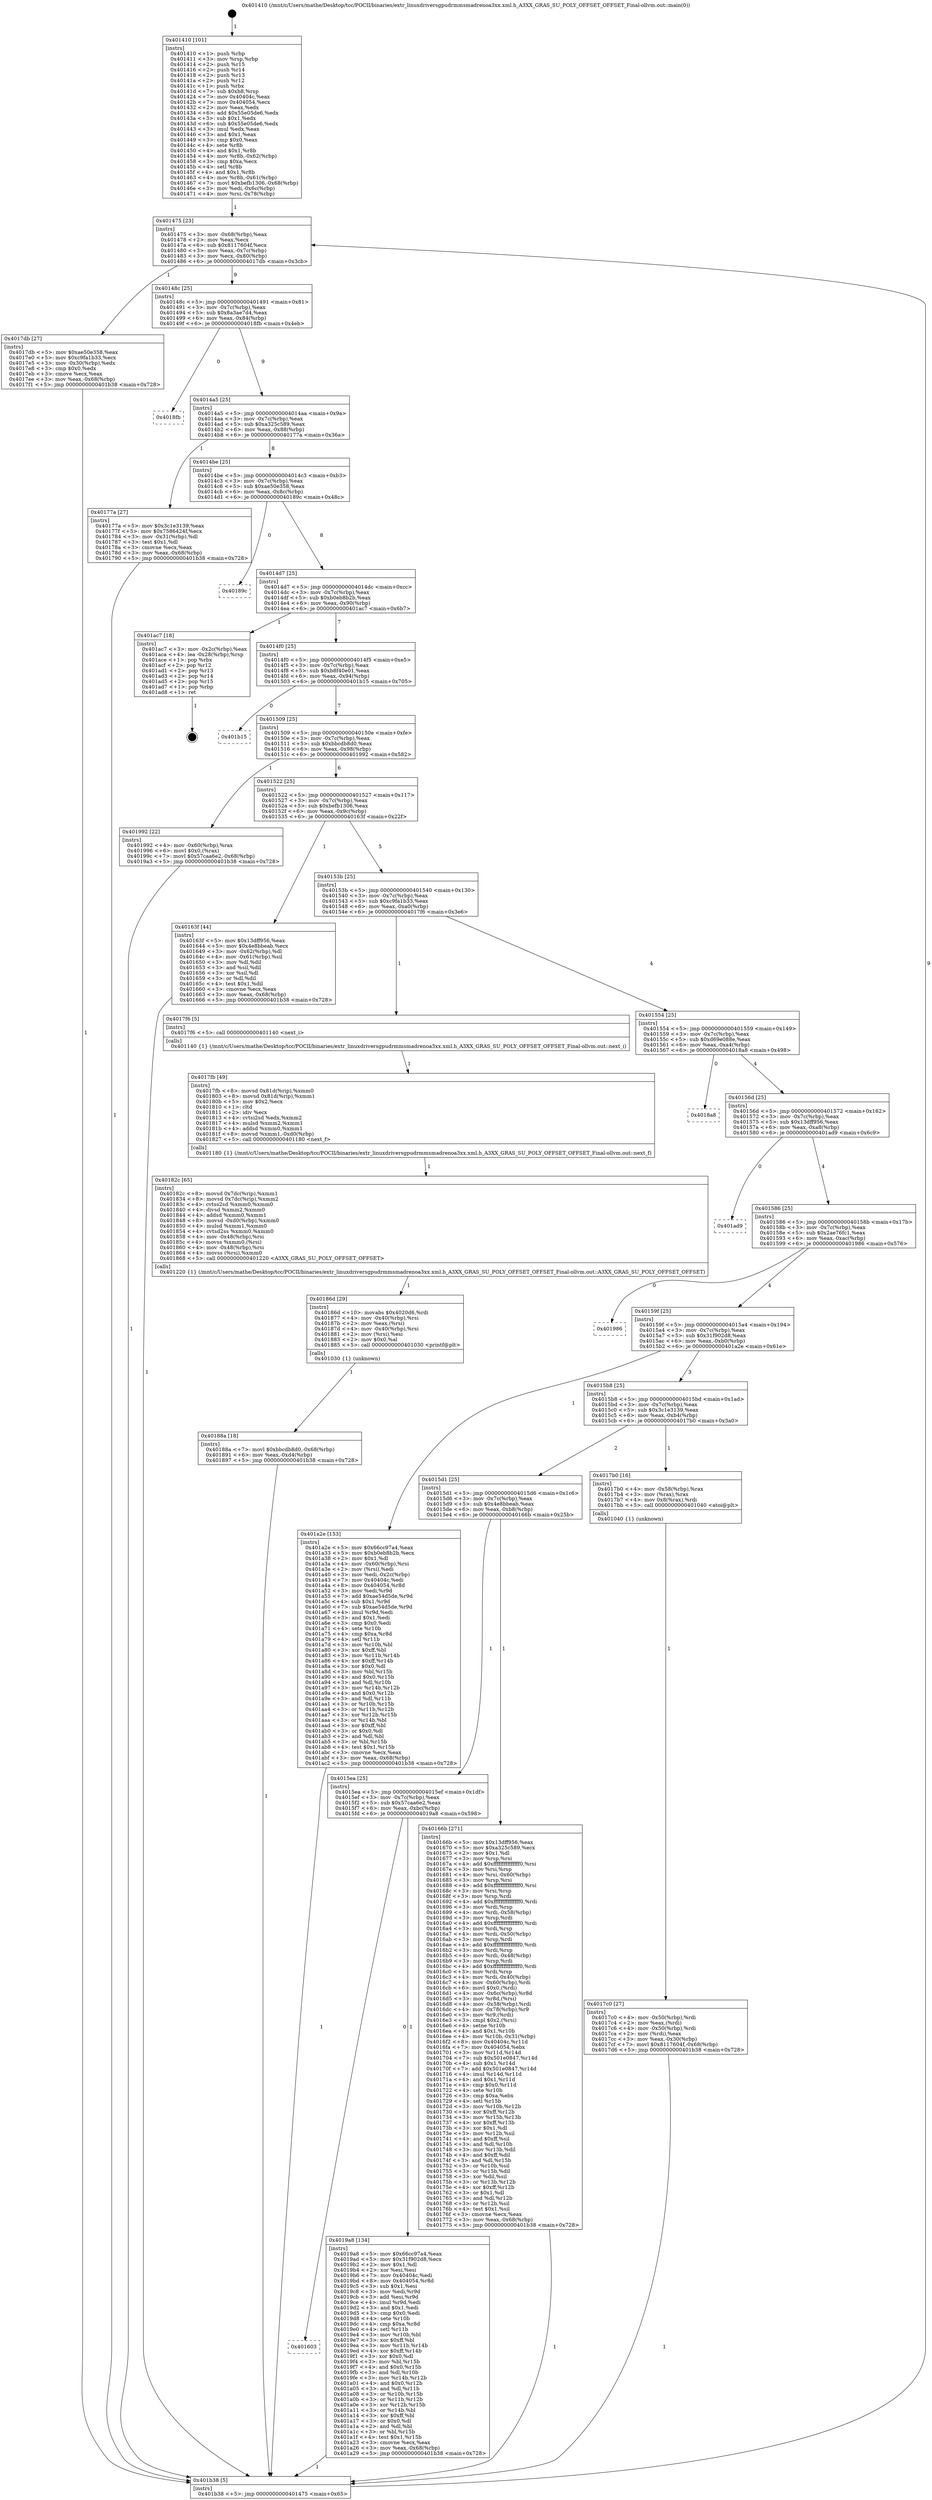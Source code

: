 digraph "0x401410" {
  label = "0x401410 (/mnt/c/Users/mathe/Desktop/tcc/POCII/binaries/extr_linuxdriversgpudrmmsmadrenoa3xx.xml.h_A3XX_GRAS_SU_POLY_OFFSET_OFFSET_Final-ollvm.out::main(0))"
  labelloc = "t"
  node[shape=record]

  Entry [label="",width=0.3,height=0.3,shape=circle,fillcolor=black,style=filled]
  "0x401475" [label="{
     0x401475 [23]\l
     | [instrs]\l
     &nbsp;&nbsp;0x401475 \<+3\>: mov -0x68(%rbp),%eax\l
     &nbsp;&nbsp;0x401478 \<+2\>: mov %eax,%ecx\l
     &nbsp;&nbsp;0x40147a \<+6\>: sub $0x8117604f,%ecx\l
     &nbsp;&nbsp;0x401480 \<+3\>: mov %eax,-0x7c(%rbp)\l
     &nbsp;&nbsp;0x401483 \<+3\>: mov %ecx,-0x80(%rbp)\l
     &nbsp;&nbsp;0x401486 \<+6\>: je 00000000004017db \<main+0x3cb\>\l
  }"]
  "0x4017db" [label="{
     0x4017db [27]\l
     | [instrs]\l
     &nbsp;&nbsp;0x4017db \<+5\>: mov $0xae50e358,%eax\l
     &nbsp;&nbsp;0x4017e0 \<+5\>: mov $0xc9fa1b33,%ecx\l
     &nbsp;&nbsp;0x4017e5 \<+3\>: mov -0x30(%rbp),%edx\l
     &nbsp;&nbsp;0x4017e8 \<+3\>: cmp $0x0,%edx\l
     &nbsp;&nbsp;0x4017eb \<+3\>: cmove %ecx,%eax\l
     &nbsp;&nbsp;0x4017ee \<+3\>: mov %eax,-0x68(%rbp)\l
     &nbsp;&nbsp;0x4017f1 \<+5\>: jmp 0000000000401b38 \<main+0x728\>\l
  }"]
  "0x40148c" [label="{
     0x40148c [25]\l
     | [instrs]\l
     &nbsp;&nbsp;0x40148c \<+5\>: jmp 0000000000401491 \<main+0x81\>\l
     &nbsp;&nbsp;0x401491 \<+3\>: mov -0x7c(%rbp),%eax\l
     &nbsp;&nbsp;0x401494 \<+5\>: sub $0x8a3ae7d4,%eax\l
     &nbsp;&nbsp;0x401499 \<+6\>: mov %eax,-0x84(%rbp)\l
     &nbsp;&nbsp;0x40149f \<+6\>: je 00000000004018fb \<main+0x4eb\>\l
  }"]
  Exit [label="",width=0.3,height=0.3,shape=circle,fillcolor=black,style=filled,peripheries=2]
  "0x4018fb" [label="{
     0x4018fb\l
  }", style=dashed]
  "0x4014a5" [label="{
     0x4014a5 [25]\l
     | [instrs]\l
     &nbsp;&nbsp;0x4014a5 \<+5\>: jmp 00000000004014aa \<main+0x9a\>\l
     &nbsp;&nbsp;0x4014aa \<+3\>: mov -0x7c(%rbp),%eax\l
     &nbsp;&nbsp;0x4014ad \<+5\>: sub $0xa325c589,%eax\l
     &nbsp;&nbsp;0x4014b2 \<+6\>: mov %eax,-0x88(%rbp)\l
     &nbsp;&nbsp;0x4014b8 \<+6\>: je 000000000040177a \<main+0x36a\>\l
  }"]
  "0x401603" [label="{
     0x401603\l
  }", style=dashed]
  "0x40177a" [label="{
     0x40177a [27]\l
     | [instrs]\l
     &nbsp;&nbsp;0x40177a \<+5\>: mov $0x3c1e3139,%eax\l
     &nbsp;&nbsp;0x40177f \<+5\>: mov $0x7586424f,%ecx\l
     &nbsp;&nbsp;0x401784 \<+3\>: mov -0x31(%rbp),%dl\l
     &nbsp;&nbsp;0x401787 \<+3\>: test $0x1,%dl\l
     &nbsp;&nbsp;0x40178a \<+3\>: cmovne %ecx,%eax\l
     &nbsp;&nbsp;0x40178d \<+3\>: mov %eax,-0x68(%rbp)\l
     &nbsp;&nbsp;0x401790 \<+5\>: jmp 0000000000401b38 \<main+0x728\>\l
  }"]
  "0x4014be" [label="{
     0x4014be [25]\l
     | [instrs]\l
     &nbsp;&nbsp;0x4014be \<+5\>: jmp 00000000004014c3 \<main+0xb3\>\l
     &nbsp;&nbsp;0x4014c3 \<+3\>: mov -0x7c(%rbp),%eax\l
     &nbsp;&nbsp;0x4014c6 \<+5\>: sub $0xae50e358,%eax\l
     &nbsp;&nbsp;0x4014cb \<+6\>: mov %eax,-0x8c(%rbp)\l
     &nbsp;&nbsp;0x4014d1 \<+6\>: je 000000000040189c \<main+0x48c\>\l
  }"]
  "0x4019a8" [label="{
     0x4019a8 [134]\l
     | [instrs]\l
     &nbsp;&nbsp;0x4019a8 \<+5\>: mov $0x66cc97a4,%eax\l
     &nbsp;&nbsp;0x4019ad \<+5\>: mov $0x31f902d8,%ecx\l
     &nbsp;&nbsp;0x4019b2 \<+2\>: mov $0x1,%dl\l
     &nbsp;&nbsp;0x4019b4 \<+2\>: xor %esi,%esi\l
     &nbsp;&nbsp;0x4019b6 \<+7\>: mov 0x40404c,%edi\l
     &nbsp;&nbsp;0x4019bd \<+8\>: mov 0x404054,%r8d\l
     &nbsp;&nbsp;0x4019c5 \<+3\>: sub $0x1,%esi\l
     &nbsp;&nbsp;0x4019c8 \<+3\>: mov %edi,%r9d\l
     &nbsp;&nbsp;0x4019cb \<+3\>: add %esi,%r9d\l
     &nbsp;&nbsp;0x4019ce \<+4\>: imul %r9d,%edi\l
     &nbsp;&nbsp;0x4019d2 \<+3\>: and $0x1,%edi\l
     &nbsp;&nbsp;0x4019d5 \<+3\>: cmp $0x0,%edi\l
     &nbsp;&nbsp;0x4019d8 \<+4\>: sete %r10b\l
     &nbsp;&nbsp;0x4019dc \<+4\>: cmp $0xa,%r8d\l
     &nbsp;&nbsp;0x4019e0 \<+4\>: setl %r11b\l
     &nbsp;&nbsp;0x4019e4 \<+3\>: mov %r10b,%bl\l
     &nbsp;&nbsp;0x4019e7 \<+3\>: xor $0xff,%bl\l
     &nbsp;&nbsp;0x4019ea \<+3\>: mov %r11b,%r14b\l
     &nbsp;&nbsp;0x4019ed \<+4\>: xor $0xff,%r14b\l
     &nbsp;&nbsp;0x4019f1 \<+3\>: xor $0x0,%dl\l
     &nbsp;&nbsp;0x4019f4 \<+3\>: mov %bl,%r15b\l
     &nbsp;&nbsp;0x4019f7 \<+4\>: and $0x0,%r15b\l
     &nbsp;&nbsp;0x4019fb \<+3\>: and %dl,%r10b\l
     &nbsp;&nbsp;0x4019fe \<+3\>: mov %r14b,%r12b\l
     &nbsp;&nbsp;0x401a01 \<+4\>: and $0x0,%r12b\l
     &nbsp;&nbsp;0x401a05 \<+3\>: and %dl,%r11b\l
     &nbsp;&nbsp;0x401a08 \<+3\>: or %r10b,%r15b\l
     &nbsp;&nbsp;0x401a0b \<+3\>: or %r11b,%r12b\l
     &nbsp;&nbsp;0x401a0e \<+3\>: xor %r12b,%r15b\l
     &nbsp;&nbsp;0x401a11 \<+3\>: or %r14b,%bl\l
     &nbsp;&nbsp;0x401a14 \<+3\>: xor $0xff,%bl\l
     &nbsp;&nbsp;0x401a17 \<+3\>: or $0x0,%dl\l
     &nbsp;&nbsp;0x401a1a \<+2\>: and %dl,%bl\l
     &nbsp;&nbsp;0x401a1c \<+3\>: or %bl,%r15b\l
     &nbsp;&nbsp;0x401a1f \<+4\>: test $0x1,%r15b\l
     &nbsp;&nbsp;0x401a23 \<+3\>: cmovne %ecx,%eax\l
     &nbsp;&nbsp;0x401a26 \<+3\>: mov %eax,-0x68(%rbp)\l
     &nbsp;&nbsp;0x401a29 \<+5\>: jmp 0000000000401b38 \<main+0x728\>\l
  }"]
  "0x40189c" [label="{
     0x40189c\l
  }", style=dashed]
  "0x4014d7" [label="{
     0x4014d7 [25]\l
     | [instrs]\l
     &nbsp;&nbsp;0x4014d7 \<+5\>: jmp 00000000004014dc \<main+0xcc\>\l
     &nbsp;&nbsp;0x4014dc \<+3\>: mov -0x7c(%rbp),%eax\l
     &nbsp;&nbsp;0x4014df \<+5\>: sub $0xb0eb8b2b,%eax\l
     &nbsp;&nbsp;0x4014e4 \<+6\>: mov %eax,-0x90(%rbp)\l
     &nbsp;&nbsp;0x4014ea \<+6\>: je 0000000000401ac7 \<main+0x6b7\>\l
  }"]
  "0x40188a" [label="{
     0x40188a [18]\l
     | [instrs]\l
     &nbsp;&nbsp;0x40188a \<+7\>: movl $0xbbcdb8d0,-0x68(%rbp)\l
     &nbsp;&nbsp;0x401891 \<+6\>: mov %eax,-0xd4(%rbp)\l
     &nbsp;&nbsp;0x401897 \<+5\>: jmp 0000000000401b38 \<main+0x728\>\l
  }"]
  "0x401ac7" [label="{
     0x401ac7 [18]\l
     | [instrs]\l
     &nbsp;&nbsp;0x401ac7 \<+3\>: mov -0x2c(%rbp),%eax\l
     &nbsp;&nbsp;0x401aca \<+4\>: lea -0x28(%rbp),%rsp\l
     &nbsp;&nbsp;0x401ace \<+1\>: pop %rbx\l
     &nbsp;&nbsp;0x401acf \<+2\>: pop %r12\l
     &nbsp;&nbsp;0x401ad1 \<+2\>: pop %r13\l
     &nbsp;&nbsp;0x401ad3 \<+2\>: pop %r14\l
     &nbsp;&nbsp;0x401ad5 \<+2\>: pop %r15\l
     &nbsp;&nbsp;0x401ad7 \<+1\>: pop %rbp\l
     &nbsp;&nbsp;0x401ad8 \<+1\>: ret\l
  }"]
  "0x4014f0" [label="{
     0x4014f0 [25]\l
     | [instrs]\l
     &nbsp;&nbsp;0x4014f0 \<+5\>: jmp 00000000004014f5 \<main+0xe5\>\l
     &nbsp;&nbsp;0x4014f5 \<+3\>: mov -0x7c(%rbp),%eax\l
     &nbsp;&nbsp;0x4014f8 \<+5\>: sub $0xb8f40e01,%eax\l
     &nbsp;&nbsp;0x4014fd \<+6\>: mov %eax,-0x94(%rbp)\l
     &nbsp;&nbsp;0x401503 \<+6\>: je 0000000000401b15 \<main+0x705\>\l
  }"]
  "0x40186d" [label="{
     0x40186d [29]\l
     | [instrs]\l
     &nbsp;&nbsp;0x40186d \<+10\>: movabs $0x4020d6,%rdi\l
     &nbsp;&nbsp;0x401877 \<+4\>: mov -0x40(%rbp),%rsi\l
     &nbsp;&nbsp;0x40187b \<+2\>: mov %eax,(%rsi)\l
     &nbsp;&nbsp;0x40187d \<+4\>: mov -0x40(%rbp),%rsi\l
     &nbsp;&nbsp;0x401881 \<+2\>: mov (%rsi),%esi\l
     &nbsp;&nbsp;0x401883 \<+2\>: mov $0x0,%al\l
     &nbsp;&nbsp;0x401885 \<+5\>: call 0000000000401030 \<printf@plt\>\l
     | [calls]\l
     &nbsp;&nbsp;0x401030 \{1\} (unknown)\l
  }"]
  "0x401b15" [label="{
     0x401b15\l
  }", style=dashed]
  "0x401509" [label="{
     0x401509 [25]\l
     | [instrs]\l
     &nbsp;&nbsp;0x401509 \<+5\>: jmp 000000000040150e \<main+0xfe\>\l
     &nbsp;&nbsp;0x40150e \<+3\>: mov -0x7c(%rbp),%eax\l
     &nbsp;&nbsp;0x401511 \<+5\>: sub $0xbbcdb8d0,%eax\l
     &nbsp;&nbsp;0x401516 \<+6\>: mov %eax,-0x98(%rbp)\l
     &nbsp;&nbsp;0x40151c \<+6\>: je 0000000000401992 \<main+0x582\>\l
  }"]
  "0x40182c" [label="{
     0x40182c [65]\l
     | [instrs]\l
     &nbsp;&nbsp;0x40182c \<+8\>: movsd 0x7dc(%rip),%xmm1\l
     &nbsp;&nbsp;0x401834 \<+8\>: movsd 0x7dc(%rip),%xmm2\l
     &nbsp;&nbsp;0x40183c \<+4\>: cvtss2sd %xmm0,%xmm0\l
     &nbsp;&nbsp;0x401840 \<+4\>: divsd %xmm2,%xmm0\l
     &nbsp;&nbsp;0x401844 \<+4\>: addsd %xmm0,%xmm1\l
     &nbsp;&nbsp;0x401848 \<+8\>: movsd -0xd0(%rbp),%xmm0\l
     &nbsp;&nbsp;0x401850 \<+4\>: mulsd %xmm1,%xmm0\l
     &nbsp;&nbsp;0x401854 \<+4\>: cvtsd2ss %xmm0,%xmm0\l
     &nbsp;&nbsp;0x401858 \<+4\>: mov -0x48(%rbp),%rsi\l
     &nbsp;&nbsp;0x40185c \<+4\>: movss %xmm0,(%rsi)\l
     &nbsp;&nbsp;0x401860 \<+4\>: mov -0x48(%rbp),%rsi\l
     &nbsp;&nbsp;0x401864 \<+4\>: movss (%rsi),%xmm0\l
     &nbsp;&nbsp;0x401868 \<+5\>: call 0000000000401220 \<A3XX_GRAS_SU_POLY_OFFSET_OFFSET\>\l
     | [calls]\l
     &nbsp;&nbsp;0x401220 \{1\} (/mnt/c/Users/mathe/Desktop/tcc/POCII/binaries/extr_linuxdriversgpudrmmsmadrenoa3xx.xml.h_A3XX_GRAS_SU_POLY_OFFSET_OFFSET_Final-ollvm.out::A3XX_GRAS_SU_POLY_OFFSET_OFFSET)\l
  }"]
  "0x401992" [label="{
     0x401992 [22]\l
     | [instrs]\l
     &nbsp;&nbsp;0x401992 \<+4\>: mov -0x60(%rbp),%rax\l
     &nbsp;&nbsp;0x401996 \<+6\>: movl $0x0,(%rax)\l
     &nbsp;&nbsp;0x40199c \<+7\>: movl $0x57caa6e2,-0x68(%rbp)\l
     &nbsp;&nbsp;0x4019a3 \<+5\>: jmp 0000000000401b38 \<main+0x728\>\l
  }"]
  "0x401522" [label="{
     0x401522 [25]\l
     | [instrs]\l
     &nbsp;&nbsp;0x401522 \<+5\>: jmp 0000000000401527 \<main+0x117\>\l
     &nbsp;&nbsp;0x401527 \<+3\>: mov -0x7c(%rbp),%eax\l
     &nbsp;&nbsp;0x40152a \<+5\>: sub $0xbefb1306,%eax\l
     &nbsp;&nbsp;0x40152f \<+6\>: mov %eax,-0x9c(%rbp)\l
     &nbsp;&nbsp;0x401535 \<+6\>: je 000000000040163f \<main+0x22f\>\l
  }"]
  "0x4017fb" [label="{
     0x4017fb [49]\l
     | [instrs]\l
     &nbsp;&nbsp;0x4017fb \<+8\>: movsd 0x81d(%rip),%xmm0\l
     &nbsp;&nbsp;0x401803 \<+8\>: movsd 0x81d(%rip),%xmm1\l
     &nbsp;&nbsp;0x40180b \<+5\>: mov $0x2,%ecx\l
     &nbsp;&nbsp;0x401810 \<+1\>: cltd\l
     &nbsp;&nbsp;0x401811 \<+2\>: idiv %ecx\l
     &nbsp;&nbsp;0x401813 \<+4\>: cvtsi2sd %edx,%xmm2\l
     &nbsp;&nbsp;0x401817 \<+4\>: mulsd %xmm2,%xmm1\l
     &nbsp;&nbsp;0x40181b \<+4\>: addsd %xmm0,%xmm1\l
     &nbsp;&nbsp;0x40181f \<+8\>: movsd %xmm1,-0xd0(%rbp)\l
     &nbsp;&nbsp;0x401827 \<+5\>: call 0000000000401180 \<next_f\>\l
     | [calls]\l
     &nbsp;&nbsp;0x401180 \{1\} (/mnt/c/Users/mathe/Desktop/tcc/POCII/binaries/extr_linuxdriversgpudrmmsmadrenoa3xx.xml.h_A3XX_GRAS_SU_POLY_OFFSET_OFFSET_Final-ollvm.out::next_f)\l
  }"]
  "0x40163f" [label="{
     0x40163f [44]\l
     | [instrs]\l
     &nbsp;&nbsp;0x40163f \<+5\>: mov $0x13dff956,%eax\l
     &nbsp;&nbsp;0x401644 \<+5\>: mov $0x4e8bbeab,%ecx\l
     &nbsp;&nbsp;0x401649 \<+3\>: mov -0x62(%rbp),%dl\l
     &nbsp;&nbsp;0x40164c \<+4\>: mov -0x61(%rbp),%sil\l
     &nbsp;&nbsp;0x401650 \<+3\>: mov %dl,%dil\l
     &nbsp;&nbsp;0x401653 \<+3\>: and %sil,%dil\l
     &nbsp;&nbsp;0x401656 \<+3\>: xor %sil,%dl\l
     &nbsp;&nbsp;0x401659 \<+3\>: or %dl,%dil\l
     &nbsp;&nbsp;0x40165c \<+4\>: test $0x1,%dil\l
     &nbsp;&nbsp;0x401660 \<+3\>: cmovne %ecx,%eax\l
     &nbsp;&nbsp;0x401663 \<+3\>: mov %eax,-0x68(%rbp)\l
     &nbsp;&nbsp;0x401666 \<+5\>: jmp 0000000000401b38 \<main+0x728\>\l
  }"]
  "0x40153b" [label="{
     0x40153b [25]\l
     | [instrs]\l
     &nbsp;&nbsp;0x40153b \<+5\>: jmp 0000000000401540 \<main+0x130\>\l
     &nbsp;&nbsp;0x401540 \<+3\>: mov -0x7c(%rbp),%eax\l
     &nbsp;&nbsp;0x401543 \<+5\>: sub $0xc9fa1b33,%eax\l
     &nbsp;&nbsp;0x401548 \<+6\>: mov %eax,-0xa0(%rbp)\l
     &nbsp;&nbsp;0x40154e \<+6\>: je 00000000004017f6 \<main+0x3e6\>\l
  }"]
  "0x401b38" [label="{
     0x401b38 [5]\l
     | [instrs]\l
     &nbsp;&nbsp;0x401b38 \<+5\>: jmp 0000000000401475 \<main+0x65\>\l
  }"]
  "0x401410" [label="{
     0x401410 [101]\l
     | [instrs]\l
     &nbsp;&nbsp;0x401410 \<+1\>: push %rbp\l
     &nbsp;&nbsp;0x401411 \<+3\>: mov %rsp,%rbp\l
     &nbsp;&nbsp;0x401414 \<+2\>: push %r15\l
     &nbsp;&nbsp;0x401416 \<+2\>: push %r14\l
     &nbsp;&nbsp;0x401418 \<+2\>: push %r13\l
     &nbsp;&nbsp;0x40141a \<+2\>: push %r12\l
     &nbsp;&nbsp;0x40141c \<+1\>: push %rbx\l
     &nbsp;&nbsp;0x40141d \<+7\>: sub $0xb8,%rsp\l
     &nbsp;&nbsp;0x401424 \<+7\>: mov 0x40404c,%eax\l
     &nbsp;&nbsp;0x40142b \<+7\>: mov 0x404054,%ecx\l
     &nbsp;&nbsp;0x401432 \<+2\>: mov %eax,%edx\l
     &nbsp;&nbsp;0x401434 \<+6\>: add $0x55e05de6,%edx\l
     &nbsp;&nbsp;0x40143a \<+3\>: sub $0x1,%edx\l
     &nbsp;&nbsp;0x40143d \<+6\>: sub $0x55e05de6,%edx\l
     &nbsp;&nbsp;0x401443 \<+3\>: imul %edx,%eax\l
     &nbsp;&nbsp;0x401446 \<+3\>: and $0x1,%eax\l
     &nbsp;&nbsp;0x401449 \<+3\>: cmp $0x0,%eax\l
     &nbsp;&nbsp;0x40144c \<+4\>: sete %r8b\l
     &nbsp;&nbsp;0x401450 \<+4\>: and $0x1,%r8b\l
     &nbsp;&nbsp;0x401454 \<+4\>: mov %r8b,-0x62(%rbp)\l
     &nbsp;&nbsp;0x401458 \<+3\>: cmp $0xa,%ecx\l
     &nbsp;&nbsp;0x40145b \<+4\>: setl %r8b\l
     &nbsp;&nbsp;0x40145f \<+4\>: and $0x1,%r8b\l
     &nbsp;&nbsp;0x401463 \<+4\>: mov %r8b,-0x61(%rbp)\l
     &nbsp;&nbsp;0x401467 \<+7\>: movl $0xbefb1306,-0x68(%rbp)\l
     &nbsp;&nbsp;0x40146e \<+3\>: mov %edi,-0x6c(%rbp)\l
     &nbsp;&nbsp;0x401471 \<+4\>: mov %rsi,-0x78(%rbp)\l
  }"]
  "0x4017c0" [label="{
     0x4017c0 [27]\l
     | [instrs]\l
     &nbsp;&nbsp;0x4017c0 \<+4\>: mov -0x50(%rbp),%rdi\l
     &nbsp;&nbsp;0x4017c4 \<+2\>: mov %eax,(%rdi)\l
     &nbsp;&nbsp;0x4017c6 \<+4\>: mov -0x50(%rbp),%rdi\l
     &nbsp;&nbsp;0x4017ca \<+2\>: mov (%rdi),%eax\l
     &nbsp;&nbsp;0x4017cc \<+3\>: mov %eax,-0x30(%rbp)\l
     &nbsp;&nbsp;0x4017cf \<+7\>: movl $0x8117604f,-0x68(%rbp)\l
     &nbsp;&nbsp;0x4017d6 \<+5\>: jmp 0000000000401b38 \<main+0x728\>\l
  }"]
  "0x4017f6" [label="{
     0x4017f6 [5]\l
     | [instrs]\l
     &nbsp;&nbsp;0x4017f6 \<+5\>: call 0000000000401140 \<next_i\>\l
     | [calls]\l
     &nbsp;&nbsp;0x401140 \{1\} (/mnt/c/Users/mathe/Desktop/tcc/POCII/binaries/extr_linuxdriversgpudrmmsmadrenoa3xx.xml.h_A3XX_GRAS_SU_POLY_OFFSET_OFFSET_Final-ollvm.out::next_i)\l
  }"]
  "0x401554" [label="{
     0x401554 [25]\l
     | [instrs]\l
     &nbsp;&nbsp;0x401554 \<+5\>: jmp 0000000000401559 \<main+0x149\>\l
     &nbsp;&nbsp;0x401559 \<+3\>: mov -0x7c(%rbp),%eax\l
     &nbsp;&nbsp;0x40155c \<+5\>: sub $0xd69e088e,%eax\l
     &nbsp;&nbsp;0x401561 \<+6\>: mov %eax,-0xa4(%rbp)\l
     &nbsp;&nbsp;0x401567 \<+6\>: je 00000000004018a8 \<main+0x498\>\l
  }"]
  "0x4015ea" [label="{
     0x4015ea [25]\l
     | [instrs]\l
     &nbsp;&nbsp;0x4015ea \<+5\>: jmp 00000000004015ef \<main+0x1df\>\l
     &nbsp;&nbsp;0x4015ef \<+3\>: mov -0x7c(%rbp),%eax\l
     &nbsp;&nbsp;0x4015f2 \<+5\>: sub $0x57caa6e2,%eax\l
     &nbsp;&nbsp;0x4015f7 \<+6\>: mov %eax,-0xbc(%rbp)\l
     &nbsp;&nbsp;0x4015fd \<+6\>: je 00000000004019a8 \<main+0x598\>\l
  }"]
  "0x4018a8" [label="{
     0x4018a8\l
  }", style=dashed]
  "0x40156d" [label="{
     0x40156d [25]\l
     | [instrs]\l
     &nbsp;&nbsp;0x40156d \<+5\>: jmp 0000000000401572 \<main+0x162\>\l
     &nbsp;&nbsp;0x401572 \<+3\>: mov -0x7c(%rbp),%eax\l
     &nbsp;&nbsp;0x401575 \<+5\>: sub $0x13dff956,%eax\l
     &nbsp;&nbsp;0x40157a \<+6\>: mov %eax,-0xa8(%rbp)\l
     &nbsp;&nbsp;0x401580 \<+6\>: je 0000000000401ad9 \<main+0x6c9\>\l
  }"]
  "0x40166b" [label="{
     0x40166b [271]\l
     | [instrs]\l
     &nbsp;&nbsp;0x40166b \<+5\>: mov $0x13dff956,%eax\l
     &nbsp;&nbsp;0x401670 \<+5\>: mov $0xa325c589,%ecx\l
     &nbsp;&nbsp;0x401675 \<+2\>: mov $0x1,%dl\l
     &nbsp;&nbsp;0x401677 \<+3\>: mov %rsp,%rsi\l
     &nbsp;&nbsp;0x40167a \<+4\>: add $0xfffffffffffffff0,%rsi\l
     &nbsp;&nbsp;0x40167e \<+3\>: mov %rsi,%rsp\l
     &nbsp;&nbsp;0x401681 \<+4\>: mov %rsi,-0x60(%rbp)\l
     &nbsp;&nbsp;0x401685 \<+3\>: mov %rsp,%rsi\l
     &nbsp;&nbsp;0x401688 \<+4\>: add $0xfffffffffffffff0,%rsi\l
     &nbsp;&nbsp;0x40168c \<+3\>: mov %rsi,%rsp\l
     &nbsp;&nbsp;0x40168f \<+3\>: mov %rsp,%rdi\l
     &nbsp;&nbsp;0x401692 \<+4\>: add $0xfffffffffffffff0,%rdi\l
     &nbsp;&nbsp;0x401696 \<+3\>: mov %rdi,%rsp\l
     &nbsp;&nbsp;0x401699 \<+4\>: mov %rdi,-0x58(%rbp)\l
     &nbsp;&nbsp;0x40169d \<+3\>: mov %rsp,%rdi\l
     &nbsp;&nbsp;0x4016a0 \<+4\>: add $0xfffffffffffffff0,%rdi\l
     &nbsp;&nbsp;0x4016a4 \<+3\>: mov %rdi,%rsp\l
     &nbsp;&nbsp;0x4016a7 \<+4\>: mov %rdi,-0x50(%rbp)\l
     &nbsp;&nbsp;0x4016ab \<+3\>: mov %rsp,%rdi\l
     &nbsp;&nbsp;0x4016ae \<+4\>: add $0xfffffffffffffff0,%rdi\l
     &nbsp;&nbsp;0x4016b2 \<+3\>: mov %rdi,%rsp\l
     &nbsp;&nbsp;0x4016b5 \<+4\>: mov %rdi,-0x48(%rbp)\l
     &nbsp;&nbsp;0x4016b9 \<+3\>: mov %rsp,%rdi\l
     &nbsp;&nbsp;0x4016bc \<+4\>: add $0xfffffffffffffff0,%rdi\l
     &nbsp;&nbsp;0x4016c0 \<+3\>: mov %rdi,%rsp\l
     &nbsp;&nbsp;0x4016c3 \<+4\>: mov %rdi,-0x40(%rbp)\l
     &nbsp;&nbsp;0x4016c7 \<+4\>: mov -0x60(%rbp),%rdi\l
     &nbsp;&nbsp;0x4016cb \<+6\>: movl $0x0,(%rdi)\l
     &nbsp;&nbsp;0x4016d1 \<+4\>: mov -0x6c(%rbp),%r8d\l
     &nbsp;&nbsp;0x4016d5 \<+3\>: mov %r8d,(%rsi)\l
     &nbsp;&nbsp;0x4016d8 \<+4\>: mov -0x58(%rbp),%rdi\l
     &nbsp;&nbsp;0x4016dc \<+4\>: mov -0x78(%rbp),%r9\l
     &nbsp;&nbsp;0x4016e0 \<+3\>: mov %r9,(%rdi)\l
     &nbsp;&nbsp;0x4016e3 \<+3\>: cmpl $0x2,(%rsi)\l
     &nbsp;&nbsp;0x4016e6 \<+4\>: setne %r10b\l
     &nbsp;&nbsp;0x4016ea \<+4\>: and $0x1,%r10b\l
     &nbsp;&nbsp;0x4016ee \<+4\>: mov %r10b,-0x31(%rbp)\l
     &nbsp;&nbsp;0x4016f2 \<+8\>: mov 0x40404c,%r11d\l
     &nbsp;&nbsp;0x4016fa \<+7\>: mov 0x404054,%ebx\l
     &nbsp;&nbsp;0x401701 \<+3\>: mov %r11d,%r14d\l
     &nbsp;&nbsp;0x401704 \<+7\>: sub $0x501e0847,%r14d\l
     &nbsp;&nbsp;0x40170b \<+4\>: sub $0x1,%r14d\l
     &nbsp;&nbsp;0x40170f \<+7\>: add $0x501e0847,%r14d\l
     &nbsp;&nbsp;0x401716 \<+4\>: imul %r14d,%r11d\l
     &nbsp;&nbsp;0x40171a \<+4\>: and $0x1,%r11d\l
     &nbsp;&nbsp;0x40171e \<+4\>: cmp $0x0,%r11d\l
     &nbsp;&nbsp;0x401722 \<+4\>: sete %r10b\l
     &nbsp;&nbsp;0x401726 \<+3\>: cmp $0xa,%ebx\l
     &nbsp;&nbsp;0x401729 \<+4\>: setl %r15b\l
     &nbsp;&nbsp;0x40172d \<+3\>: mov %r10b,%r12b\l
     &nbsp;&nbsp;0x401730 \<+4\>: xor $0xff,%r12b\l
     &nbsp;&nbsp;0x401734 \<+3\>: mov %r15b,%r13b\l
     &nbsp;&nbsp;0x401737 \<+4\>: xor $0xff,%r13b\l
     &nbsp;&nbsp;0x40173b \<+3\>: xor $0x1,%dl\l
     &nbsp;&nbsp;0x40173e \<+3\>: mov %r12b,%sil\l
     &nbsp;&nbsp;0x401741 \<+4\>: and $0xff,%sil\l
     &nbsp;&nbsp;0x401745 \<+3\>: and %dl,%r10b\l
     &nbsp;&nbsp;0x401748 \<+3\>: mov %r13b,%dil\l
     &nbsp;&nbsp;0x40174b \<+4\>: and $0xff,%dil\l
     &nbsp;&nbsp;0x40174f \<+3\>: and %dl,%r15b\l
     &nbsp;&nbsp;0x401752 \<+3\>: or %r10b,%sil\l
     &nbsp;&nbsp;0x401755 \<+3\>: or %r15b,%dil\l
     &nbsp;&nbsp;0x401758 \<+3\>: xor %dil,%sil\l
     &nbsp;&nbsp;0x40175b \<+3\>: or %r13b,%r12b\l
     &nbsp;&nbsp;0x40175e \<+4\>: xor $0xff,%r12b\l
     &nbsp;&nbsp;0x401762 \<+3\>: or $0x1,%dl\l
     &nbsp;&nbsp;0x401765 \<+3\>: and %dl,%r12b\l
     &nbsp;&nbsp;0x401768 \<+3\>: or %r12b,%sil\l
     &nbsp;&nbsp;0x40176b \<+4\>: test $0x1,%sil\l
     &nbsp;&nbsp;0x40176f \<+3\>: cmovne %ecx,%eax\l
     &nbsp;&nbsp;0x401772 \<+3\>: mov %eax,-0x68(%rbp)\l
     &nbsp;&nbsp;0x401775 \<+5\>: jmp 0000000000401b38 \<main+0x728\>\l
  }"]
  "0x401ad9" [label="{
     0x401ad9\l
  }", style=dashed]
  "0x401586" [label="{
     0x401586 [25]\l
     | [instrs]\l
     &nbsp;&nbsp;0x401586 \<+5\>: jmp 000000000040158b \<main+0x17b\>\l
     &nbsp;&nbsp;0x40158b \<+3\>: mov -0x7c(%rbp),%eax\l
     &nbsp;&nbsp;0x40158e \<+5\>: sub $0x2ae76fc1,%eax\l
     &nbsp;&nbsp;0x401593 \<+6\>: mov %eax,-0xac(%rbp)\l
     &nbsp;&nbsp;0x401599 \<+6\>: je 0000000000401986 \<main+0x576\>\l
  }"]
  "0x4015d1" [label="{
     0x4015d1 [25]\l
     | [instrs]\l
     &nbsp;&nbsp;0x4015d1 \<+5\>: jmp 00000000004015d6 \<main+0x1c6\>\l
     &nbsp;&nbsp;0x4015d6 \<+3\>: mov -0x7c(%rbp),%eax\l
     &nbsp;&nbsp;0x4015d9 \<+5\>: sub $0x4e8bbeab,%eax\l
     &nbsp;&nbsp;0x4015de \<+6\>: mov %eax,-0xb8(%rbp)\l
     &nbsp;&nbsp;0x4015e4 \<+6\>: je 000000000040166b \<main+0x25b\>\l
  }"]
  "0x401986" [label="{
     0x401986\l
  }", style=dashed]
  "0x40159f" [label="{
     0x40159f [25]\l
     | [instrs]\l
     &nbsp;&nbsp;0x40159f \<+5\>: jmp 00000000004015a4 \<main+0x194\>\l
     &nbsp;&nbsp;0x4015a4 \<+3\>: mov -0x7c(%rbp),%eax\l
     &nbsp;&nbsp;0x4015a7 \<+5\>: sub $0x31f902d8,%eax\l
     &nbsp;&nbsp;0x4015ac \<+6\>: mov %eax,-0xb0(%rbp)\l
     &nbsp;&nbsp;0x4015b2 \<+6\>: je 0000000000401a2e \<main+0x61e\>\l
  }"]
  "0x4017b0" [label="{
     0x4017b0 [16]\l
     | [instrs]\l
     &nbsp;&nbsp;0x4017b0 \<+4\>: mov -0x58(%rbp),%rax\l
     &nbsp;&nbsp;0x4017b4 \<+3\>: mov (%rax),%rax\l
     &nbsp;&nbsp;0x4017b7 \<+4\>: mov 0x8(%rax),%rdi\l
     &nbsp;&nbsp;0x4017bb \<+5\>: call 0000000000401040 \<atoi@plt\>\l
     | [calls]\l
     &nbsp;&nbsp;0x401040 \{1\} (unknown)\l
  }"]
  "0x401a2e" [label="{
     0x401a2e [153]\l
     | [instrs]\l
     &nbsp;&nbsp;0x401a2e \<+5\>: mov $0x66cc97a4,%eax\l
     &nbsp;&nbsp;0x401a33 \<+5\>: mov $0xb0eb8b2b,%ecx\l
     &nbsp;&nbsp;0x401a38 \<+2\>: mov $0x1,%dl\l
     &nbsp;&nbsp;0x401a3a \<+4\>: mov -0x60(%rbp),%rsi\l
     &nbsp;&nbsp;0x401a3e \<+2\>: mov (%rsi),%edi\l
     &nbsp;&nbsp;0x401a40 \<+3\>: mov %edi,-0x2c(%rbp)\l
     &nbsp;&nbsp;0x401a43 \<+7\>: mov 0x40404c,%edi\l
     &nbsp;&nbsp;0x401a4a \<+8\>: mov 0x404054,%r8d\l
     &nbsp;&nbsp;0x401a52 \<+3\>: mov %edi,%r9d\l
     &nbsp;&nbsp;0x401a55 \<+7\>: add $0xae54d5de,%r9d\l
     &nbsp;&nbsp;0x401a5c \<+4\>: sub $0x1,%r9d\l
     &nbsp;&nbsp;0x401a60 \<+7\>: sub $0xae54d5de,%r9d\l
     &nbsp;&nbsp;0x401a67 \<+4\>: imul %r9d,%edi\l
     &nbsp;&nbsp;0x401a6b \<+3\>: and $0x1,%edi\l
     &nbsp;&nbsp;0x401a6e \<+3\>: cmp $0x0,%edi\l
     &nbsp;&nbsp;0x401a71 \<+4\>: sete %r10b\l
     &nbsp;&nbsp;0x401a75 \<+4\>: cmp $0xa,%r8d\l
     &nbsp;&nbsp;0x401a79 \<+4\>: setl %r11b\l
     &nbsp;&nbsp;0x401a7d \<+3\>: mov %r10b,%bl\l
     &nbsp;&nbsp;0x401a80 \<+3\>: xor $0xff,%bl\l
     &nbsp;&nbsp;0x401a83 \<+3\>: mov %r11b,%r14b\l
     &nbsp;&nbsp;0x401a86 \<+4\>: xor $0xff,%r14b\l
     &nbsp;&nbsp;0x401a8a \<+3\>: xor $0x0,%dl\l
     &nbsp;&nbsp;0x401a8d \<+3\>: mov %bl,%r15b\l
     &nbsp;&nbsp;0x401a90 \<+4\>: and $0x0,%r15b\l
     &nbsp;&nbsp;0x401a94 \<+3\>: and %dl,%r10b\l
     &nbsp;&nbsp;0x401a97 \<+3\>: mov %r14b,%r12b\l
     &nbsp;&nbsp;0x401a9a \<+4\>: and $0x0,%r12b\l
     &nbsp;&nbsp;0x401a9e \<+3\>: and %dl,%r11b\l
     &nbsp;&nbsp;0x401aa1 \<+3\>: or %r10b,%r15b\l
     &nbsp;&nbsp;0x401aa4 \<+3\>: or %r11b,%r12b\l
     &nbsp;&nbsp;0x401aa7 \<+3\>: xor %r12b,%r15b\l
     &nbsp;&nbsp;0x401aaa \<+3\>: or %r14b,%bl\l
     &nbsp;&nbsp;0x401aad \<+3\>: xor $0xff,%bl\l
     &nbsp;&nbsp;0x401ab0 \<+3\>: or $0x0,%dl\l
     &nbsp;&nbsp;0x401ab3 \<+2\>: and %dl,%bl\l
     &nbsp;&nbsp;0x401ab5 \<+3\>: or %bl,%r15b\l
     &nbsp;&nbsp;0x401ab8 \<+4\>: test $0x1,%r15b\l
     &nbsp;&nbsp;0x401abc \<+3\>: cmovne %ecx,%eax\l
     &nbsp;&nbsp;0x401abf \<+3\>: mov %eax,-0x68(%rbp)\l
     &nbsp;&nbsp;0x401ac2 \<+5\>: jmp 0000000000401b38 \<main+0x728\>\l
  }"]
  "0x4015b8" [label="{
     0x4015b8 [25]\l
     | [instrs]\l
     &nbsp;&nbsp;0x4015b8 \<+5\>: jmp 00000000004015bd \<main+0x1ad\>\l
     &nbsp;&nbsp;0x4015bd \<+3\>: mov -0x7c(%rbp),%eax\l
     &nbsp;&nbsp;0x4015c0 \<+5\>: sub $0x3c1e3139,%eax\l
     &nbsp;&nbsp;0x4015c5 \<+6\>: mov %eax,-0xb4(%rbp)\l
     &nbsp;&nbsp;0x4015cb \<+6\>: je 00000000004017b0 \<main+0x3a0\>\l
  }"]
  Entry -> "0x401410" [label=" 1"]
  "0x401475" -> "0x4017db" [label=" 1"]
  "0x401475" -> "0x40148c" [label=" 9"]
  "0x401ac7" -> Exit [label=" 1"]
  "0x40148c" -> "0x4018fb" [label=" 0"]
  "0x40148c" -> "0x4014a5" [label=" 9"]
  "0x401a2e" -> "0x401b38" [label=" 1"]
  "0x4014a5" -> "0x40177a" [label=" 1"]
  "0x4014a5" -> "0x4014be" [label=" 8"]
  "0x4019a8" -> "0x401b38" [label=" 1"]
  "0x4014be" -> "0x40189c" [label=" 0"]
  "0x4014be" -> "0x4014d7" [label=" 8"]
  "0x4015ea" -> "0x401603" [label=" 0"]
  "0x4014d7" -> "0x401ac7" [label=" 1"]
  "0x4014d7" -> "0x4014f0" [label=" 7"]
  "0x4015ea" -> "0x4019a8" [label=" 1"]
  "0x4014f0" -> "0x401b15" [label=" 0"]
  "0x4014f0" -> "0x401509" [label=" 7"]
  "0x401992" -> "0x401b38" [label=" 1"]
  "0x401509" -> "0x401992" [label=" 1"]
  "0x401509" -> "0x401522" [label=" 6"]
  "0x40188a" -> "0x401b38" [label=" 1"]
  "0x401522" -> "0x40163f" [label=" 1"]
  "0x401522" -> "0x40153b" [label=" 5"]
  "0x40163f" -> "0x401b38" [label=" 1"]
  "0x401410" -> "0x401475" [label=" 1"]
  "0x401b38" -> "0x401475" [label=" 9"]
  "0x40186d" -> "0x40188a" [label=" 1"]
  "0x40153b" -> "0x4017f6" [label=" 1"]
  "0x40153b" -> "0x401554" [label=" 4"]
  "0x40182c" -> "0x40186d" [label=" 1"]
  "0x401554" -> "0x4018a8" [label=" 0"]
  "0x401554" -> "0x40156d" [label=" 4"]
  "0x4017f6" -> "0x4017fb" [label=" 1"]
  "0x40156d" -> "0x401ad9" [label=" 0"]
  "0x40156d" -> "0x401586" [label=" 4"]
  "0x4017db" -> "0x401b38" [label=" 1"]
  "0x401586" -> "0x401986" [label=" 0"]
  "0x401586" -> "0x40159f" [label=" 4"]
  "0x4017b0" -> "0x4017c0" [label=" 1"]
  "0x40159f" -> "0x401a2e" [label=" 1"]
  "0x40159f" -> "0x4015b8" [label=" 3"]
  "0x40177a" -> "0x401b38" [label=" 1"]
  "0x4015b8" -> "0x4017b0" [label=" 1"]
  "0x4015b8" -> "0x4015d1" [label=" 2"]
  "0x4017c0" -> "0x401b38" [label=" 1"]
  "0x4015d1" -> "0x40166b" [label=" 1"]
  "0x4015d1" -> "0x4015ea" [label=" 1"]
  "0x4017fb" -> "0x40182c" [label=" 1"]
  "0x40166b" -> "0x401b38" [label=" 1"]
}
